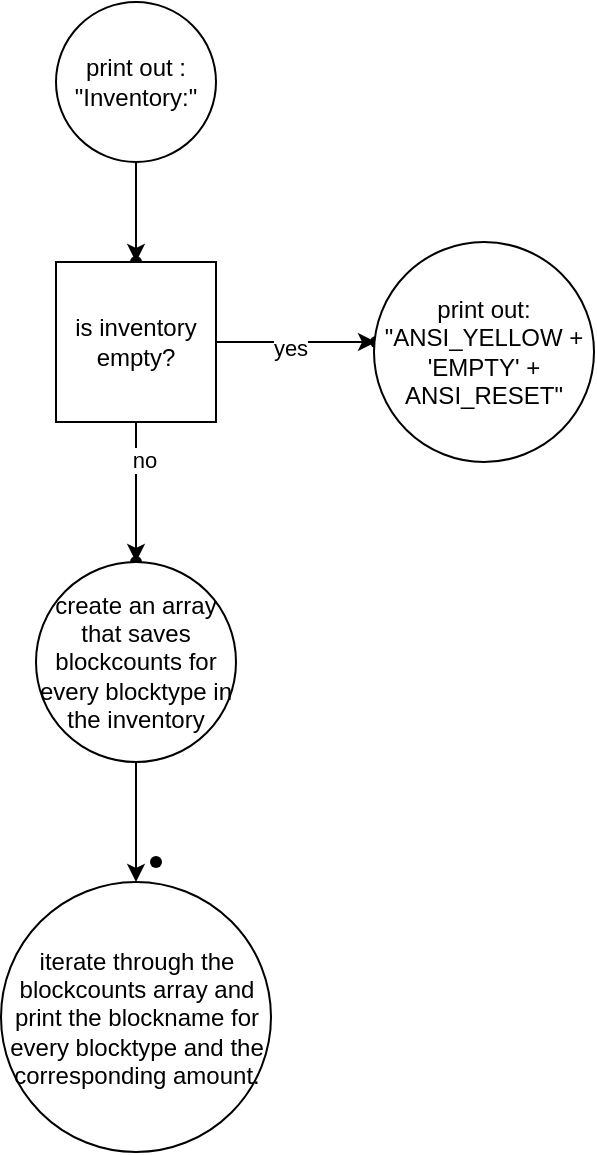 <mxfile version="22.0.4" type="device">
  <diagram id="C5RBs43oDa-KdzZeNtuy" name="Page-1">
    <mxGraphModel dx="1282" dy="577" grid="1" gridSize="10" guides="1" tooltips="1" connect="1" arrows="1" fold="1" page="1" pageScale="1" pageWidth="827" pageHeight="1169" math="0" shadow="0">
      <root>
        <mxCell id="WIyWlLk6GJQsqaUBKTNV-0" />
        <mxCell id="WIyWlLk6GJQsqaUBKTNV-1" parent="WIyWlLk6GJQsqaUBKTNV-0" />
        <mxCell id="8xb5XbixMklPuhkkYm6k-2" value="" style="edgeStyle=orthogonalEdgeStyle;rounded=0;orthogonalLoop=1;jettySize=auto;html=1;" parent="WIyWlLk6GJQsqaUBKTNV-1" source="8xb5XbixMklPuhkkYm6k-0" target="8xb5XbixMklPuhkkYm6k-1" edge="1">
          <mxGeometry relative="1" as="geometry" />
        </mxCell>
        <mxCell id="8xb5XbixMklPuhkkYm6k-0" value="print out : &quot;Inventory:&quot;" style="ellipse;whiteSpace=wrap;html=1;aspect=fixed;" parent="WIyWlLk6GJQsqaUBKTNV-1" vertex="1">
          <mxGeometry x="200" y="100" width="80" height="80" as="geometry" />
        </mxCell>
        <mxCell id="8xb5XbixMklPuhkkYm6k-1" value="" style="shape=waypoint;sketch=0;size=6;pointerEvents=1;points=[];fillColor=default;resizable=0;rotatable=0;perimeter=centerPerimeter;snapToPoint=1;" parent="WIyWlLk6GJQsqaUBKTNV-1" vertex="1">
          <mxGeometry x="230" y="220" width="20" height="20" as="geometry" />
        </mxCell>
        <mxCell id="8xb5XbixMklPuhkkYm6k-5" value="" style="edgeStyle=orthogonalEdgeStyle;rounded=0;orthogonalLoop=1;jettySize=auto;html=1;" parent="WIyWlLk6GJQsqaUBKTNV-1" source="8xb5XbixMklPuhkkYm6k-3" target="8xb5XbixMklPuhkkYm6k-4" edge="1">
          <mxGeometry relative="1" as="geometry" />
        </mxCell>
        <mxCell id="8xb5XbixMklPuhkkYm6k-6" value="yes" style="edgeLabel;html=1;align=center;verticalAlign=middle;resizable=0;points=[];" parent="8xb5XbixMklPuhkkYm6k-5" vertex="1" connectable="0">
          <mxGeometry x="-0.08" y="-3" relative="1" as="geometry">
            <mxPoint as="offset" />
          </mxGeometry>
        </mxCell>
        <mxCell id="8xb5XbixMklPuhkkYm6k-9" value="" style="edgeStyle=orthogonalEdgeStyle;rounded=0;orthogonalLoop=1;jettySize=auto;html=1;" parent="WIyWlLk6GJQsqaUBKTNV-1" source="8xb5XbixMklPuhkkYm6k-3" target="8xb5XbixMklPuhkkYm6k-8" edge="1">
          <mxGeometry relative="1" as="geometry" />
        </mxCell>
        <mxCell id="8xb5XbixMklPuhkkYm6k-10" value="no" style="edgeLabel;html=1;align=center;verticalAlign=middle;resizable=0;points=[];" parent="8xb5XbixMklPuhkkYm6k-9" vertex="1" connectable="0">
          <mxGeometry x="-0.457" y="4" relative="1" as="geometry">
            <mxPoint as="offset" />
          </mxGeometry>
        </mxCell>
        <mxCell id="8xb5XbixMklPuhkkYm6k-3" value="is inventory empty?" style="whiteSpace=wrap;html=1;aspect=fixed;" parent="WIyWlLk6GJQsqaUBKTNV-1" vertex="1">
          <mxGeometry x="200" y="230" width="80" height="80" as="geometry" />
        </mxCell>
        <mxCell id="8xb5XbixMklPuhkkYm6k-4" value="" style="shape=waypoint;sketch=0;size=6;pointerEvents=1;points=[];fillColor=default;resizable=0;rotatable=0;perimeter=centerPerimeter;snapToPoint=1;" parent="WIyWlLk6GJQsqaUBKTNV-1" vertex="1">
          <mxGeometry x="350" y="260" width="20" height="20" as="geometry" />
        </mxCell>
        <mxCell id="8xb5XbixMklPuhkkYm6k-8" value="" style="shape=waypoint;sketch=0;size=6;pointerEvents=1;points=[];fillColor=default;resizable=0;rotatable=0;perimeter=centerPerimeter;snapToPoint=1;" parent="WIyWlLk6GJQsqaUBKTNV-1" vertex="1">
          <mxGeometry x="230" y="370" width="20" height="20" as="geometry" />
        </mxCell>
        <mxCell id="8xb5XbixMklPuhkkYm6k-12" value="" style="shape=waypoint;sketch=0;size=6;pointerEvents=1;points=[];fillColor=default;resizable=0;rotatable=0;perimeter=centerPerimeter;snapToPoint=1;" parent="WIyWlLk6GJQsqaUBKTNV-1" vertex="1">
          <mxGeometry x="240" y="520" width="20" height="20" as="geometry" />
        </mxCell>
        <mxCell id="8xb5XbixMklPuhkkYm6k-17" value="" style="edgeStyle=orthogonalEdgeStyle;rounded=0;orthogonalLoop=1;jettySize=auto;html=1;" parent="WIyWlLk6GJQsqaUBKTNV-1" source="8xb5XbixMklPuhkkYm6k-15" target="8xb5XbixMklPuhkkYm6k-16" edge="1">
          <mxGeometry relative="1" as="geometry" />
        </mxCell>
        <mxCell id="8xb5XbixMklPuhkkYm6k-15" value="create an array that saves blockcounts for every blocktype in the inventory" style="ellipse;whiteSpace=wrap;html=1;aspect=fixed;" parent="WIyWlLk6GJQsqaUBKTNV-1" vertex="1">
          <mxGeometry x="190" y="380" width="100" height="100" as="geometry" />
        </mxCell>
        <mxCell id="8xb5XbixMklPuhkkYm6k-16" value="iterate through the blockcounts array and print the blockname for every blocktype and the corresponding amount." style="ellipse;whiteSpace=wrap;html=1;aspect=fixed;" parent="WIyWlLk6GJQsqaUBKTNV-1" vertex="1">
          <mxGeometry x="172.5" y="540" width="135" height="135" as="geometry" />
        </mxCell>
        <mxCell id="5WfLTyqLr-hD0ulClM-n-0" value="print out: &quot;ANSI_YELLOW + &#39;EMPTY&#39; + ANSI_RESET&quot;" style="ellipse;whiteSpace=wrap;html=1;aspect=fixed;" vertex="1" parent="WIyWlLk6GJQsqaUBKTNV-1">
          <mxGeometry x="359" y="220" width="110" height="110" as="geometry" />
        </mxCell>
      </root>
    </mxGraphModel>
  </diagram>
</mxfile>
